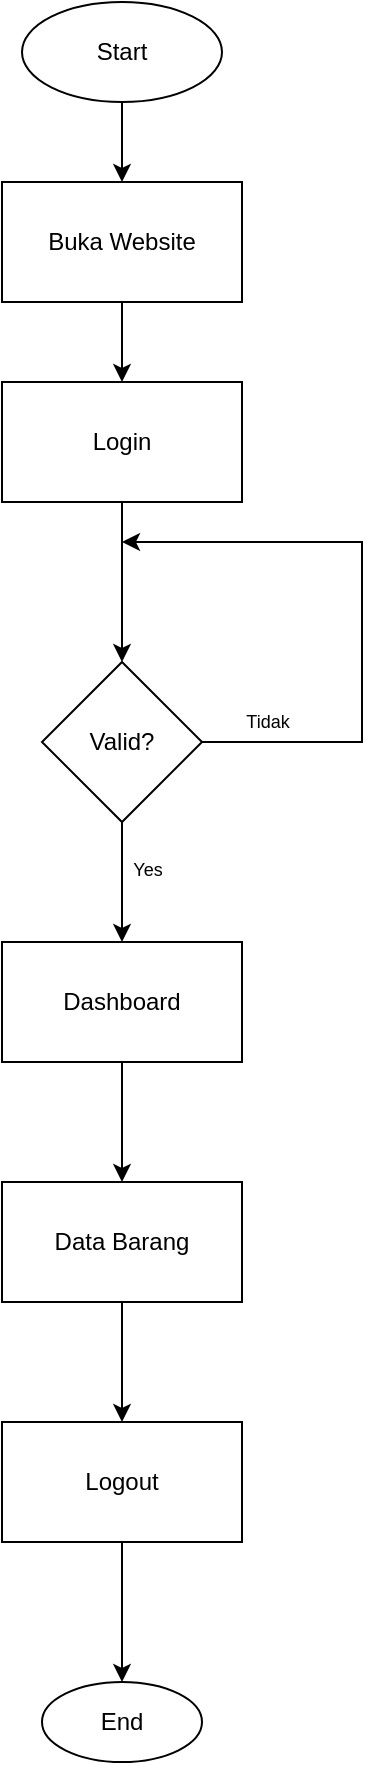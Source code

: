 <mxfile version="20.7.2" type="github">
  <diagram id="C5RBs43oDa-KdzZeNtuy" name="Page-1">
    <mxGraphModel dx="1098" dy="926" grid="1" gridSize="10" guides="1" tooltips="1" connect="1" arrows="1" fold="1" page="1" pageScale="1" pageWidth="827" pageHeight="1169" math="0" shadow="0">
      <root>
        <mxCell id="WIyWlLk6GJQsqaUBKTNV-0" />
        <mxCell id="WIyWlLk6GJQsqaUBKTNV-1" parent="WIyWlLk6GJQsqaUBKTNV-0" />
        <mxCell id="QM12SLwJ1Zczv1HlC3ZJ-2" value="" style="edgeStyle=orthogonalEdgeStyle;rounded=0;orthogonalLoop=1;jettySize=auto;html=1;" edge="1" parent="WIyWlLk6GJQsqaUBKTNV-1" source="QM12SLwJ1Zczv1HlC3ZJ-0" target="QM12SLwJ1Zczv1HlC3ZJ-1">
          <mxGeometry relative="1" as="geometry" />
        </mxCell>
        <mxCell id="QM12SLwJ1Zczv1HlC3ZJ-0" value="Start" style="ellipse;whiteSpace=wrap;html=1;" vertex="1" parent="WIyWlLk6GJQsqaUBKTNV-1">
          <mxGeometry x="170" y="100" width="100" height="50" as="geometry" />
        </mxCell>
        <mxCell id="QM12SLwJ1Zczv1HlC3ZJ-10" value="" style="edgeStyle=orthogonalEdgeStyle;rounded=0;orthogonalLoop=1;jettySize=auto;html=1;" edge="1" parent="WIyWlLk6GJQsqaUBKTNV-1" source="QM12SLwJ1Zczv1HlC3ZJ-1" target="QM12SLwJ1Zczv1HlC3ZJ-9">
          <mxGeometry relative="1" as="geometry" />
        </mxCell>
        <mxCell id="QM12SLwJ1Zczv1HlC3ZJ-1" value="Buka Website" style="whiteSpace=wrap;html=1;" vertex="1" parent="WIyWlLk6GJQsqaUBKTNV-1">
          <mxGeometry x="160" y="190" width="120" height="60" as="geometry" />
        </mxCell>
        <mxCell id="QM12SLwJ1Zczv1HlC3ZJ-13" value="" style="edgeStyle=orthogonalEdgeStyle;rounded=0;orthogonalLoop=1;jettySize=auto;html=1;" edge="1" parent="WIyWlLk6GJQsqaUBKTNV-1" source="QM12SLwJ1Zczv1HlC3ZJ-9" target="QM12SLwJ1Zczv1HlC3ZJ-12">
          <mxGeometry relative="1" as="geometry" />
        </mxCell>
        <mxCell id="QM12SLwJ1Zczv1HlC3ZJ-9" value="Login" style="whiteSpace=wrap;html=1;" vertex="1" parent="WIyWlLk6GJQsqaUBKTNV-1">
          <mxGeometry x="160" y="290" width="120" height="60" as="geometry" />
        </mxCell>
        <mxCell id="QM12SLwJ1Zczv1HlC3ZJ-21" style="edgeStyle=orthogonalEdgeStyle;rounded=0;orthogonalLoop=1;jettySize=auto;html=1;exitX=1;exitY=0.5;exitDx=0;exitDy=0;verticalAlign=top;" edge="1" parent="WIyWlLk6GJQsqaUBKTNV-1" source="QM12SLwJ1Zczv1HlC3ZJ-12">
          <mxGeometry relative="1" as="geometry">
            <mxPoint x="220" y="370" as="targetPoint" />
            <Array as="points">
              <mxPoint x="340" y="470" />
            </Array>
          </mxGeometry>
        </mxCell>
        <mxCell id="QM12SLwJ1Zczv1HlC3ZJ-23" value="" style="edgeStyle=orthogonalEdgeStyle;rounded=0;orthogonalLoop=1;jettySize=auto;html=1;" edge="1" parent="WIyWlLk6GJQsqaUBKTNV-1" source="QM12SLwJ1Zczv1HlC3ZJ-12" target="QM12SLwJ1Zczv1HlC3ZJ-22">
          <mxGeometry relative="1" as="geometry" />
        </mxCell>
        <mxCell id="QM12SLwJ1Zczv1HlC3ZJ-12" value="Valid?" style="rhombus;whiteSpace=wrap;html=1;" vertex="1" parent="WIyWlLk6GJQsqaUBKTNV-1">
          <mxGeometry x="180" y="430" width="80" height="80" as="geometry" />
        </mxCell>
        <mxCell id="QM12SLwJ1Zczv1HlC3ZJ-25" value="" style="edgeStyle=orthogonalEdgeStyle;rounded=0;orthogonalLoop=1;jettySize=auto;html=1;" edge="1" parent="WIyWlLk6GJQsqaUBKTNV-1" source="QM12SLwJ1Zczv1HlC3ZJ-22" target="QM12SLwJ1Zczv1HlC3ZJ-24">
          <mxGeometry relative="1" as="geometry" />
        </mxCell>
        <mxCell id="QM12SLwJ1Zczv1HlC3ZJ-22" value="Dashboard" style="whiteSpace=wrap;html=1;" vertex="1" parent="WIyWlLk6GJQsqaUBKTNV-1">
          <mxGeometry x="160" y="570" width="120" height="60" as="geometry" />
        </mxCell>
        <mxCell id="QM12SLwJ1Zczv1HlC3ZJ-27" value="" style="edgeStyle=orthogonalEdgeStyle;rounded=0;orthogonalLoop=1;jettySize=auto;html=1;" edge="1" parent="WIyWlLk6GJQsqaUBKTNV-1" source="QM12SLwJ1Zczv1HlC3ZJ-24" target="QM12SLwJ1Zczv1HlC3ZJ-26">
          <mxGeometry relative="1" as="geometry" />
        </mxCell>
        <mxCell id="QM12SLwJ1Zczv1HlC3ZJ-24" value="Data Barang" style="whiteSpace=wrap;html=1;" vertex="1" parent="WIyWlLk6GJQsqaUBKTNV-1">
          <mxGeometry x="160" y="690" width="120" height="60" as="geometry" />
        </mxCell>
        <mxCell id="QM12SLwJ1Zczv1HlC3ZJ-32" value="" style="edgeStyle=orthogonalEdgeStyle;rounded=0;orthogonalLoop=1;jettySize=auto;html=1;fontSize=9;" edge="1" parent="WIyWlLk6GJQsqaUBKTNV-1" source="QM12SLwJ1Zczv1HlC3ZJ-26" target="QM12SLwJ1Zczv1HlC3ZJ-31">
          <mxGeometry relative="1" as="geometry" />
        </mxCell>
        <mxCell id="QM12SLwJ1Zczv1HlC3ZJ-26" value="Logout" style="whiteSpace=wrap;html=1;" vertex="1" parent="WIyWlLk6GJQsqaUBKTNV-1">
          <mxGeometry x="160" y="810" width="120" height="60" as="geometry" />
        </mxCell>
        <mxCell id="QM12SLwJ1Zczv1HlC3ZJ-29" value="Tidak" style="text;strokeColor=none;align=center;fillColor=none;html=1;verticalAlign=middle;whiteSpace=wrap;rounded=0;fontSize=9;" vertex="1" parent="WIyWlLk6GJQsqaUBKTNV-1">
          <mxGeometry x="263" y="445" width="60" height="30" as="geometry" />
        </mxCell>
        <mxCell id="QM12SLwJ1Zczv1HlC3ZJ-30" value="Yes" style="text;strokeColor=none;align=center;fillColor=none;html=1;verticalAlign=middle;whiteSpace=wrap;rounded=0;fontSize=9;" vertex="1" parent="WIyWlLk6GJQsqaUBKTNV-1">
          <mxGeometry x="203" y="519" width="60" height="30" as="geometry" />
        </mxCell>
        <mxCell id="QM12SLwJ1Zczv1HlC3ZJ-31" value="End" style="ellipse;whiteSpace=wrap;html=1;" vertex="1" parent="WIyWlLk6GJQsqaUBKTNV-1">
          <mxGeometry x="180" y="940" width="80" height="40" as="geometry" />
        </mxCell>
      </root>
    </mxGraphModel>
  </diagram>
</mxfile>
